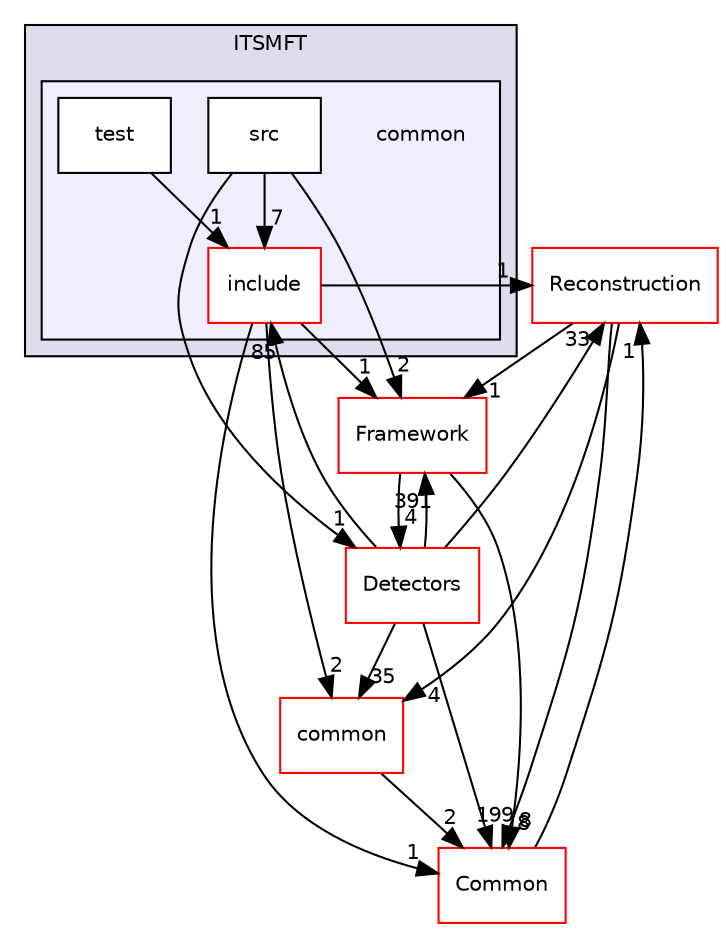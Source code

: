 digraph "/home/travis/build/AliceO2Group/AliceO2/DataFormats/Detectors/ITSMFT/common" {
  bgcolor=transparent;
  compound=true
  node [ fontsize="10", fontname="Helvetica"];
  edge [ labelfontsize="10", labelfontname="Helvetica"];
  subgraph clusterdir_ff53c4a4c37940dfaa1ef75e68c4ec2e {
    graph [ bgcolor="#ddddee", pencolor="black", label="ITSMFT" fontname="Helvetica", fontsize="10", URL="dir_ff53c4a4c37940dfaa1ef75e68c4ec2e.html"]
  subgraph clusterdir_a24d6d0829ce59989bf769e9c553cbcc {
    graph [ bgcolor="#eeeeff", pencolor="black", label="" URL="dir_a24d6d0829ce59989bf769e9c553cbcc.html"];
    dir_a24d6d0829ce59989bf769e9c553cbcc [shape=plaintext label="common"];
    dir_90228e13d7e50ca0627558c8e3e745e2 [shape=box label="include" color="red" fillcolor="white" style="filled" URL="dir_90228e13d7e50ca0627558c8e3e745e2.html"];
    dir_84cf8918fbd39c542962c3d1da206b49 [shape=box label="src" color="black" fillcolor="white" style="filled" URL="dir_84cf8918fbd39c542962c3d1da206b49.html"];
    dir_427593051f38d3bd6a8b234bbef64705 [shape=box label="test" color="black" fillcolor="white" style="filled" URL="dir_427593051f38d3bd6a8b234bbef64705.html"];
  }
  }
  dir_d269712cc31e133b892a3b3f6424741a [shape=box label="Reconstruction" color="red" URL="dir_d269712cc31e133b892a3b3f6424741a.html"];
  dir_4ab6b4cc6a7edbff49100e9123df213f [shape=box label="Common" color="red" URL="dir_4ab6b4cc6a7edbff49100e9123df213f.html"];
  dir_051dca18e802f8e9474f2e30d29c04e0 [shape=box label="Detectors" color="red" URL="dir_051dca18e802f8e9474f2e30d29c04e0.html"];
  dir_7924ba4398ae4560cd37376e44666c6d [shape=box label="common" color="red" URL="dir_7924ba4398ae4560cd37376e44666c6d.html"];
  dir_bcbb2cf9a3d3d83e5515c82071a07177 [shape=box label="Framework" color="red" URL="dir_bcbb2cf9a3d3d83e5515c82071a07177.html"];
  dir_d269712cc31e133b892a3b3f6424741a->dir_4ab6b4cc6a7edbff49100e9123df213f [headlabel="8", labeldistance=1.5 headhref="dir_000211_000018.html"];
  dir_d269712cc31e133b892a3b3f6424741a->dir_7924ba4398ae4560cd37376e44666c6d [headlabel="4", labeldistance=1.5 headhref="dir_000211_000061.html"];
  dir_d269712cc31e133b892a3b3f6424741a->dir_bcbb2cf9a3d3d83e5515c82071a07177 [headlabel="1", labeldistance=1.5 headhref="dir_000211_000036.html"];
  dir_4ab6b4cc6a7edbff49100e9123df213f->dir_d269712cc31e133b892a3b3f6424741a [headlabel="1", labeldistance=1.5 headhref="dir_000018_000211.html"];
  dir_427593051f38d3bd6a8b234bbef64705->dir_90228e13d7e50ca0627558c8e3e745e2 [headlabel="1", labeldistance=1.5 headhref="dir_000202_000090.html"];
  dir_051dca18e802f8e9474f2e30d29c04e0->dir_d269712cc31e133b892a3b3f6424741a [headlabel="33", labeldistance=1.5 headhref="dir_000003_000211.html"];
  dir_051dca18e802f8e9474f2e30d29c04e0->dir_4ab6b4cc6a7edbff49100e9123df213f [headlabel="199", labeldistance=1.5 headhref="dir_000003_000018.html"];
  dir_051dca18e802f8e9474f2e30d29c04e0->dir_90228e13d7e50ca0627558c8e3e745e2 [headlabel="85", labeldistance=1.5 headhref="dir_000003_000090.html"];
  dir_051dca18e802f8e9474f2e30d29c04e0->dir_7924ba4398ae4560cd37376e44666c6d [headlabel="35", labeldistance=1.5 headhref="dir_000003_000061.html"];
  dir_051dca18e802f8e9474f2e30d29c04e0->dir_bcbb2cf9a3d3d83e5515c82071a07177 [headlabel="391", labeldistance=1.5 headhref="dir_000003_000036.html"];
  dir_90228e13d7e50ca0627558c8e3e745e2->dir_d269712cc31e133b892a3b3f6424741a [headlabel="1", labeldistance=1.5 headhref="dir_000090_000211.html"];
  dir_90228e13d7e50ca0627558c8e3e745e2->dir_4ab6b4cc6a7edbff49100e9123df213f [headlabel="1", labeldistance=1.5 headhref="dir_000090_000018.html"];
  dir_90228e13d7e50ca0627558c8e3e745e2->dir_7924ba4398ae4560cd37376e44666c6d [headlabel="2", labeldistance=1.5 headhref="dir_000090_000061.html"];
  dir_90228e13d7e50ca0627558c8e3e745e2->dir_bcbb2cf9a3d3d83e5515c82071a07177 [headlabel="1", labeldistance=1.5 headhref="dir_000090_000036.html"];
  dir_7924ba4398ae4560cd37376e44666c6d->dir_4ab6b4cc6a7edbff49100e9123df213f [headlabel="2", labeldistance=1.5 headhref="dir_000061_000018.html"];
  dir_bcbb2cf9a3d3d83e5515c82071a07177->dir_4ab6b4cc6a7edbff49100e9123df213f [headlabel="8", labeldistance=1.5 headhref="dir_000036_000018.html"];
  dir_bcbb2cf9a3d3d83e5515c82071a07177->dir_051dca18e802f8e9474f2e30d29c04e0 [headlabel="4", labeldistance=1.5 headhref="dir_000036_000003.html"];
  dir_84cf8918fbd39c542962c3d1da206b49->dir_051dca18e802f8e9474f2e30d29c04e0 [headlabel="1", labeldistance=1.5 headhref="dir_000160_000003.html"];
  dir_84cf8918fbd39c542962c3d1da206b49->dir_90228e13d7e50ca0627558c8e3e745e2 [headlabel="7", labeldistance=1.5 headhref="dir_000160_000090.html"];
  dir_84cf8918fbd39c542962c3d1da206b49->dir_bcbb2cf9a3d3d83e5515c82071a07177 [headlabel="2", labeldistance=1.5 headhref="dir_000160_000036.html"];
}

